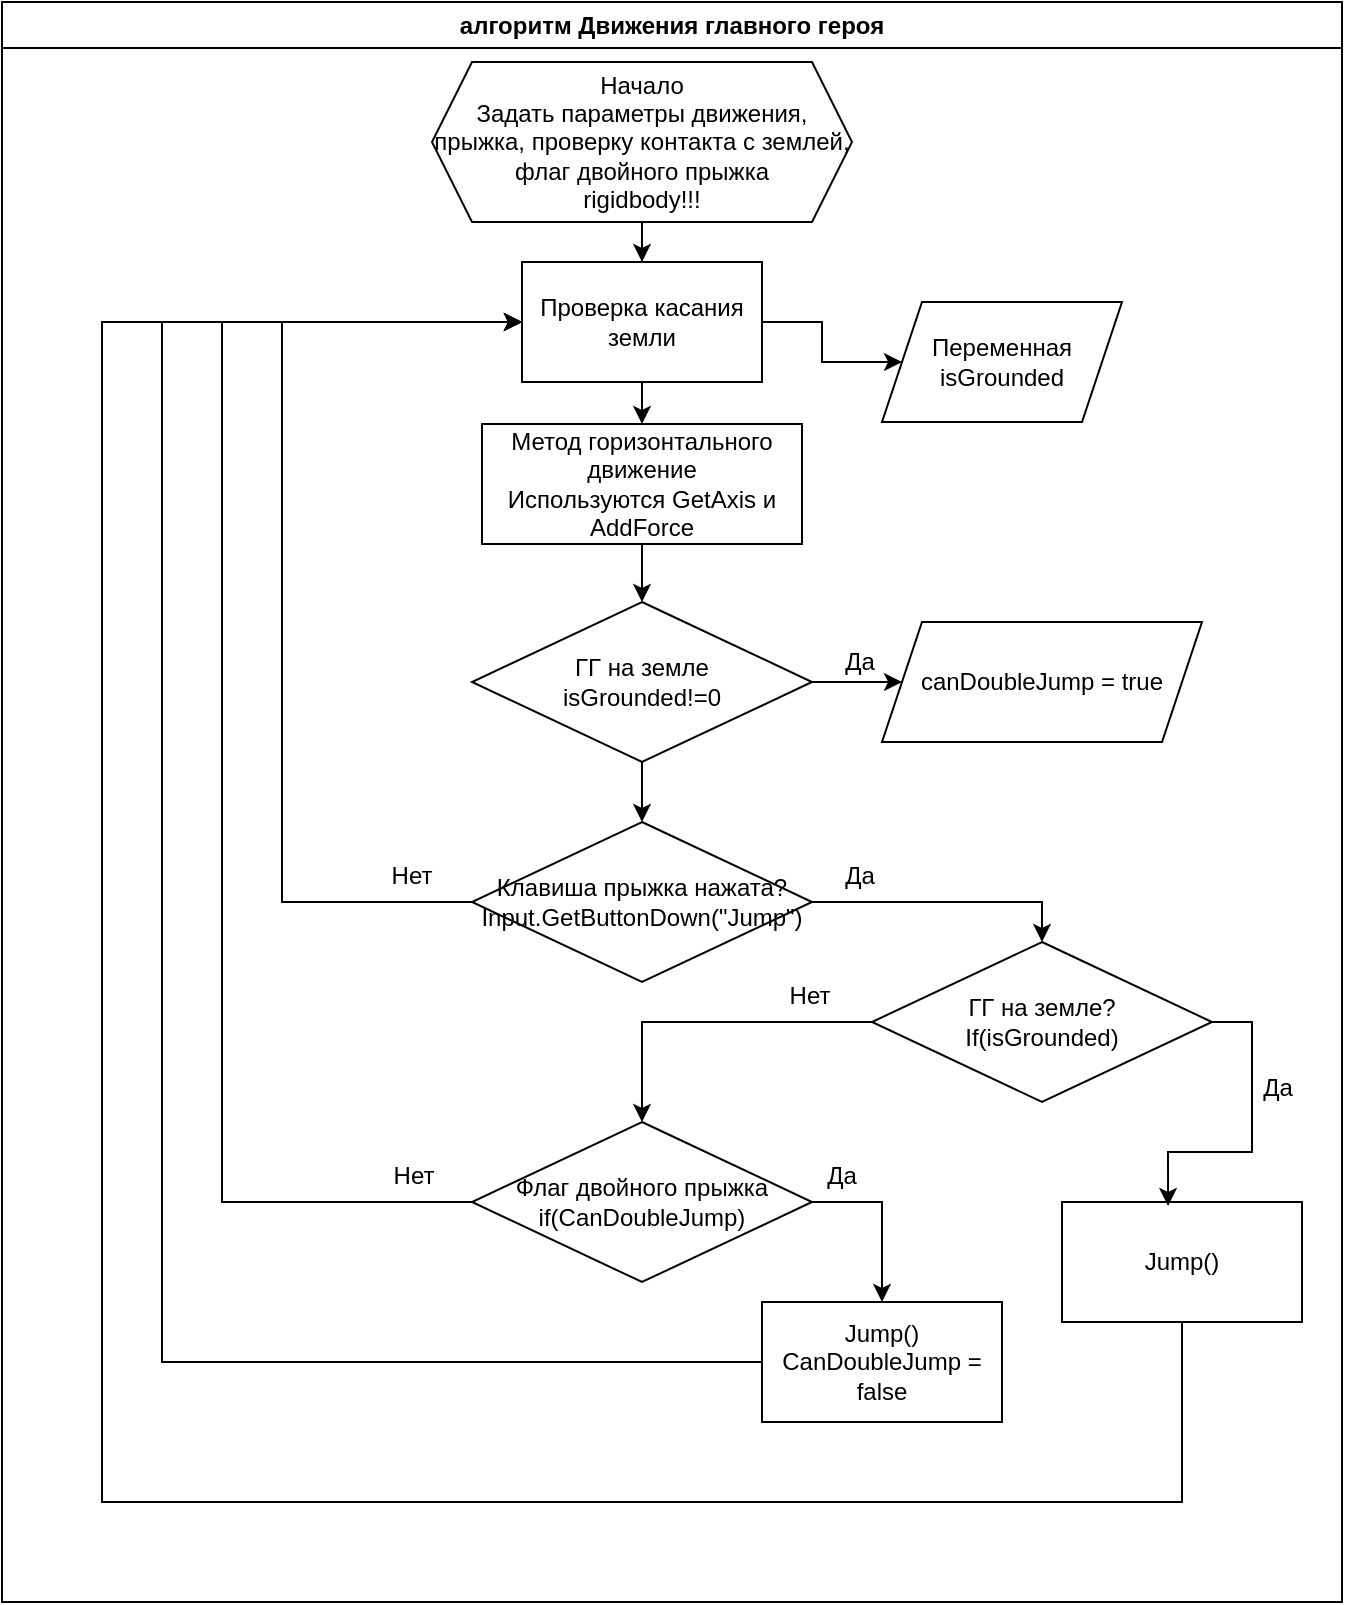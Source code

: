 <mxfile version="23.0.2" type="device">
  <diagram name="Страница — 1" id="51ZgX5esinQ6gx2SvqPQ">
    <mxGraphModel dx="1418" dy="868" grid="1" gridSize="10" guides="1" tooltips="1" connect="1" arrows="1" fold="1" page="1" pageScale="1" pageWidth="827" pageHeight="1169" math="0" shadow="0">
      <root>
        <mxCell id="0" />
        <mxCell id="1" parent="0" />
        <mxCell id="eaqOqdAc2AWnGtmZ5df4-1" value="алгоритм Движения главного героя" style="swimlane;whiteSpace=wrap;html=1;" parent="1" vertex="1">
          <mxGeometry x="70" y="80" width="670" height="800" as="geometry" />
        </mxCell>
        <mxCell id="-LtJfmW0PAiQlrcqVIGE-3" style="edgeStyle=orthogonalEdgeStyle;rounded=0;orthogonalLoop=1;jettySize=auto;html=1;" parent="eaqOqdAc2AWnGtmZ5df4-1" source="-LtJfmW0PAiQlrcqVIGE-1" edge="1">
          <mxGeometry relative="1" as="geometry">
            <mxPoint x="320" y="150" as="targetPoint" />
          </mxGeometry>
        </mxCell>
        <mxCell id="-LtJfmW0PAiQlrcqVIGE-5" style="edgeStyle=orthogonalEdgeStyle;rounded=0;orthogonalLoop=1;jettySize=auto;html=1;entryX=0.5;entryY=0;entryDx=0;entryDy=0;" parent="eaqOqdAc2AWnGtmZ5df4-1" source="-LtJfmW0PAiQlrcqVIGE-1" target="-LtJfmW0PAiQlrcqVIGE-4" edge="1">
          <mxGeometry relative="1" as="geometry" />
        </mxCell>
        <mxCell id="-LtJfmW0PAiQlrcqVIGE-1" value="Начало&lt;br&gt;Задать параметры движения, прыжка, проверку контакта с землей, флаг двойного прыжка&lt;br&gt;rigidbody!!!" style="shape=hexagon;perimeter=hexagonPerimeter2;whiteSpace=wrap;html=1;fixedSize=1;" parent="eaqOqdAc2AWnGtmZ5df4-1" vertex="1">
          <mxGeometry x="215" y="30" width="210" height="80" as="geometry" />
        </mxCell>
        <mxCell id="-LtJfmW0PAiQlrcqVIGE-7" style="edgeStyle=orthogonalEdgeStyle;rounded=0;orthogonalLoop=1;jettySize=auto;html=1;entryX=0;entryY=0.5;entryDx=0;entryDy=0;" parent="eaqOqdAc2AWnGtmZ5df4-1" source="-LtJfmW0PAiQlrcqVIGE-4" target="-LtJfmW0PAiQlrcqVIGE-6" edge="1">
          <mxGeometry relative="1" as="geometry" />
        </mxCell>
        <mxCell id="-LtJfmW0PAiQlrcqVIGE-9" style="edgeStyle=orthogonalEdgeStyle;rounded=0;orthogonalLoop=1;jettySize=auto;html=1;" parent="eaqOqdAc2AWnGtmZ5df4-1" source="-LtJfmW0PAiQlrcqVIGE-4" target="-LtJfmW0PAiQlrcqVIGE-8" edge="1">
          <mxGeometry relative="1" as="geometry" />
        </mxCell>
        <mxCell id="-LtJfmW0PAiQlrcqVIGE-4" value="Проверка касания земли" style="rounded=0;whiteSpace=wrap;html=1;" parent="eaqOqdAc2AWnGtmZ5df4-1" vertex="1">
          <mxGeometry x="260" y="130" width="120" height="60" as="geometry" />
        </mxCell>
        <mxCell id="-LtJfmW0PAiQlrcqVIGE-6" value="Переменная isGrounded" style="shape=parallelogram;perimeter=parallelogramPerimeter;whiteSpace=wrap;html=1;fixedSize=1;" parent="eaqOqdAc2AWnGtmZ5df4-1" vertex="1">
          <mxGeometry x="440" y="150" width="120" height="60" as="geometry" />
        </mxCell>
        <mxCell id="-LtJfmW0PAiQlrcqVIGE-13" style="edgeStyle=orthogonalEdgeStyle;rounded=0;orthogonalLoop=1;jettySize=auto;html=1;" parent="eaqOqdAc2AWnGtmZ5df4-1" source="-LtJfmW0PAiQlrcqVIGE-8" target="-LtJfmW0PAiQlrcqVIGE-10" edge="1">
          <mxGeometry relative="1" as="geometry" />
        </mxCell>
        <mxCell id="-LtJfmW0PAiQlrcqVIGE-8" value="Метод горизонтального движение&lt;br&gt;Используются GetAxis и AddForce" style="rounded=0;whiteSpace=wrap;html=1;" parent="eaqOqdAc2AWnGtmZ5df4-1" vertex="1">
          <mxGeometry x="240" y="211" width="160" height="60" as="geometry" />
        </mxCell>
        <mxCell id="-LtJfmW0PAiQlrcqVIGE-12" style="edgeStyle=orthogonalEdgeStyle;rounded=0;orthogonalLoop=1;jettySize=auto;html=1;" parent="eaqOqdAc2AWnGtmZ5df4-1" source="-LtJfmW0PAiQlrcqVIGE-10" target="-LtJfmW0PAiQlrcqVIGE-11" edge="1">
          <mxGeometry relative="1" as="geometry" />
        </mxCell>
        <mxCell id="-LtJfmW0PAiQlrcqVIGE-16" style="edgeStyle=orthogonalEdgeStyle;rounded=0;orthogonalLoop=1;jettySize=auto;html=1;" parent="eaqOqdAc2AWnGtmZ5df4-1" source="-LtJfmW0PAiQlrcqVIGE-10" target="-LtJfmW0PAiQlrcqVIGE-15" edge="1">
          <mxGeometry relative="1" as="geometry" />
        </mxCell>
        <mxCell id="-LtJfmW0PAiQlrcqVIGE-10" value="ГГ на земле&lt;br&gt;isGrounded!=0" style="rhombus;whiteSpace=wrap;html=1;" parent="eaqOqdAc2AWnGtmZ5df4-1" vertex="1">
          <mxGeometry x="235" y="300" width="170" height="80" as="geometry" />
        </mxCell>
        <mxCell id="-LtJfmW0PAiQlrcqVIGE-11" value="canDoubleJump = true" style="shape=parallelogram;perimeter=parallelogramPerimeter;whiteSpace=wrap;html=1;fixedSize=1;" parent="eaqOqdAc2AWnGtmZ5df4-1" vertex="1">
          <mxGeometry x="440" y="310" width="160" height="60" as="geometry" />
        </mxCell>
        <mxCell id="-LtJfmW0PAiQlrcqVIGE-14" value="Нет" style="text;html=1;strokeColor=none;fillColor=none;align=center;verticalAlign=middle;whiteSpace=wrap;rounded=0;" parent="eaqOqdAc2AWnGtmZ5df4-1" vertex="1">
          <mxGeometry x="374" y="482" width="60" height="30" as="geometry" />
        </mxCell>
        <mxCell id="-LtJfmW0PAiQlrcqVIGE-32" style="edgeStyle=orthogonalEdgeStyle;rounded=0;orthogonalLoop=1;jettySize=auto;html=1;entryX=0;entryY=0.5;entryDx=0;entryDy=0;exitX=0;exitY=0.5;exitDx=0;exitDy=0;" parent="eaqOqdAc2AWnGtmZ5df4-1" source="-LtJfmW0PAiQlrcqVIGE-15" target="-LtJfmW0PAiQlrcqVIGE-4" edge="1">
          <mxGeometry relative="1" as="geometry">
            <Array as="points">
              <mxPoint x="140" y="450" />
              <mxPoint x="140" y="160" />
            </Array>
          </mxGeometry>
        </mxCell>
        <mxCell id="-LtJfmW0PAiQlrcqVIGE-15" value="Клавиша прыжка нажата?&lt;br style=&quot;border-color: var(--border-color);&quot;&gt;Input.GetButtonDown(&quot;Jump&quot;)" style="rhombus;whiteSpace=wrap;html=1;" parent="eaqOqdAc2AWnGtmZ5df4-1" vertex="1">
          <mxGeometry x="235" y="410" width="170" height="80" as="geometry" />
        </mxCell>
        <mxCell id="-LtJfmW0PAiQlrcqVIGE-26" style="edgeStyle=orthogonalEdgeStyle;rounded=0;orthogonalLoop=1;jettySize=auto;html=1;exitX=0;exitY=0.5;exitDx=0;exitDy=0;" parent="eaqOqdAc2AWnGtmZ5df4-1" source="-LtJfmW0PAiQlrcqVIGE-18" target="-LtJfmW0PAiQlrcqVIGE-25" edge="1">
          <mxGeometry relative="1" as="geometry" />
        </mxCell>
        <mxCell id="-LtJfmW0PAiQlrcqVIGE-18" value="ГГ на земле?&lt;br&gt;If(isGrounded)" style="rhombus;whiteSpace=wrap;html=1;" parent="eaqOqdAc2AWnGtmZ5df4-1" vertex="1">
          <mxGeometry x="435" y="470" width="170" height="80" as="geometry" />
        </mxCell>
        <mxCell id="-LtJfmW0PAiQlrcqVIGE-19" style="edgeStyle=orthogonalEdgeStyle;rounded=0;orthogonalLoop=1;jettySize=auto;html=1;entryX=0.5;entryY=0;entryDx=0;entryDy=0;" parent="eaqOqdAc2AWnGtmZ5df4-1" source="-LtJfmW0PAiQlrcqVIGE-15" target="-LtJfmW0PAiQlrcqVIGE-18" edge="1">
          <mxGeometry relative="1" as="geometry" />
        </mxCell>
        <mxCell id="-LtJfmW0PAiQlrcqVIGE-34" style="edgeStyle=orthogonalEdgeStyle;rounded=0;orthogonalLoop=1;jettySize=auto;html=1;entryX=0;entryY=0.5;entryDx=0;entryDy=0;exitX=0.5;exitY=1;exitDx=0;exitDy=0;" parent="eaqOqdAc2AWnGtmZ5df4-1" source="-LtJfmW0PAiQlrcqVIGE-21" target="-LtJfmW0PAiQlrcqVIGE-4" edge="1">
          <mxGeometry relative="1" as="geometry">
            <Array as="points">
              <mxPoint x="590" y="750" />
              <mxPoint x="50" y="750" />
              <mxPoint x="50" y="160" />
            </Array>
          </mxGeometry>
        </mxCell>
        <mxCell id="-LtJfmW0PAiQlrcqVIGE-21" value="Jump()" style="rounded=0;whiteSpace=wrap;html=1;" parent="eaqOqdAc2AWnGtmZ5df4-1" vertex="1">
          <mxGeometry x="530" y="600" width="120" height="60" as="geometry" />
        </mxCell>
        <mxCell id="-LtJfmW0PAiQlrcqVIGE-22" style="edgeStyle=orthogonalEdgeStyle;rounded=0;orthogonalLoop=1;jettySize=auto;html=1;entryX=0.442;entryY=0.033;entryDx=0;entryDy=0;entryPerimeter=0;exitX=1;exitY=0.5;exitDx=0;exitDy=0;" parent="eaqOqdAc2AWnGtmZ5df4-1" source="-LtJfmW0PAiQlrcqVIGE-18" target="-LtJfmW0PAiQlrcqVIGE-21" edge="1">
          <mxGeometry relative="1" as="geometry" />
        </mxCell>
        <mxCell id="-LtJfmW0PAiQlrcqVIGE-29" style="edgeStyle=orthogonalEdgeStyle;rounded=0;orthogonalLoop=1;jettySize=auto;html=1;exitX=1;exitY=0.5;exitDx=0;exitDy=0;" parent="eaqOqdAc2AWnGtmZ5df4-1" source="-LtJfmW0PAiQlrcqVIGE-25" target="-LtJfmW0PAiQlrcqVIGE-28" edge="1">
          <mxGeometry relative="1" as="geometry" />
        </mxCell>
        <mxCell id="-LtJfmW0PAiQlrcqVIGE-31" style="edgeStyle=orthogonalEdgeStyle;rounded=0;orthogonalLoop=1;jettySize=auto;html=1;entryX=0;entryY=0.5;entryDx=0;entryDy=0;exitX=0;exitY=0.5;exitDx=0;exitDy=0;" parent="eaqOqdAc2AWnGtmZ5df4-1" source="-LtJfmW0PAiQlrcqVIGE-25" target="-LtJfmW0PAiQlrcqVIGE-4" edge="1">
          <mxGeometry relative="1" as="geometry">
            <Array as="points">
              <mxPoint x="110" y="600" />
              <mxPoint x="110" y="160" />
            </Array>
          </mxGeometry>
        </mxCell>
        <mxCell id="-LtJfmW0PAiQlrcqVIGE-25" value="Флаг двойного прыжка&lt;br&gt;if(CanDoubleJump)" style="rhombus;whiteSpace=wrap;html=1;" parent="eaqOqdAc2AWnGtmZ5df4-1" vertex="1">
          <mxGeometry x="235" y="560" width="170" height="80" as="geometry" />
        </mxCell>
        <mxCell id="-LtJfmW0PAiQlrcqVIGE-33" style="edgeStyle=orthogonalEdgeStyle;rounded=0;orthogonalLoop=1;jettySize=auto;html=1;entryX=0;entryY=0.5;entryDx=0;entryDy=0;exitX=0;exitY=0.5;exitDx=0;exitDy=0;" parent="eaqOqdAc2AWnGtmZ5df4-1" source="-LtJfmW0PAiQlrcqVIGE-28" target="-LtJfmW0PAiQlrcqVIGE-4" edge="1">
          <mxGeometry relative="1" as="geometry">
            <Array as="points">
              <mxPoint x="80" y="680" />
              <mxPoint x="80" y="160" />
            </Array>
          </mxGeometry>
        </mxCell>
        <mxCell id="-LtJfmW0PAiQlrcqVIGE-28" value="Jump()&lt;br&gt;CanDoubleJump = false" style="rounded=0;whiteSpace=wrap;html=1;" parent="eaqOqdAc2AWnGtmZ5df4-1" vertex="1">
          <mxGeometry x="380" y="650" width="120" height="60" as="geometry" />
        </mxCell>
        <mxCell id="-LtJfmW0PAiQlrcqVIGE-20" value="Да" style="text;html=1;strokeColor=none;fillColor=none;align=center;verticalAlign=middle;whiteSpace=wrap;rounded=0;" parent="1" vertex="1">
          <mxGeometry x="469" y="395" width="60" height="30" as="geometry" />
        </mxCell>
        <mxCell id="-LtJfmW0PAiQlrcqVIGE-23" value="Да" style="text;html=1;strokeColor=none;fillColor=none;align=center;verticalAlign=middle;whiteSpace=wrap;rounded=0;" parent="1" vertex="1">
          <mxGeometry x="678" y="608" width="60" height="30" as="geometry" />
        </mxCell>
        <mxCell id="-LtJfmW0PAiQlrcqVIGE-27" value="Да" style="text;html=1;strokeColor=none;fillColor=none;align=center;verticalAlign=middle;whiteSpace=wrap;rounded=0;" parent="1" vertex="1">
          <mxGeometry x="469" y="502" width="60" height="30" as="geometry" />
        </mxCell>
        <mxCell id="-LtJfmW0PAiQlrcqVIGE-30" value="Да" style="text;html=1;strokeColor=none;fillColor=none;align=center;verticalAlign=middle;whiteSpace=wrap;rounded=0;" parent="1" vertex="1">
          <mxGeometry x="460" y="652" width="60" height="30" as="geometry" />
        </mxCell>
        <mxCell id="-LtJfmW0PAiQlrcqVIGE-35" value="Нет" style="text;html=1;strokeColor=none;fillColor=none;align=center;verticalAlign=middle;whiteSpace=wrap;rounded=0;" parent="1" vertex="1">
          <mxGeometry x="245" y="502" width="60" height="30" as="geometry" />
        </mxCell>
        <mxCell id="-LtJfmW0PAiQlrcqVIGE-36" value="Нет" style="text;html=1;strokeColor=none;fillColor=none;align=center;verticalAlign=middle;whiteSpace=wrap;rounded=0;" parent="1" vertex="1">
          <mxGeometry x="246" y="652" width="60" height="30" as="geometry" />
        </mxCell>
      </root>
    </mxGraphModel>
  </diagram>
</mxfile>
